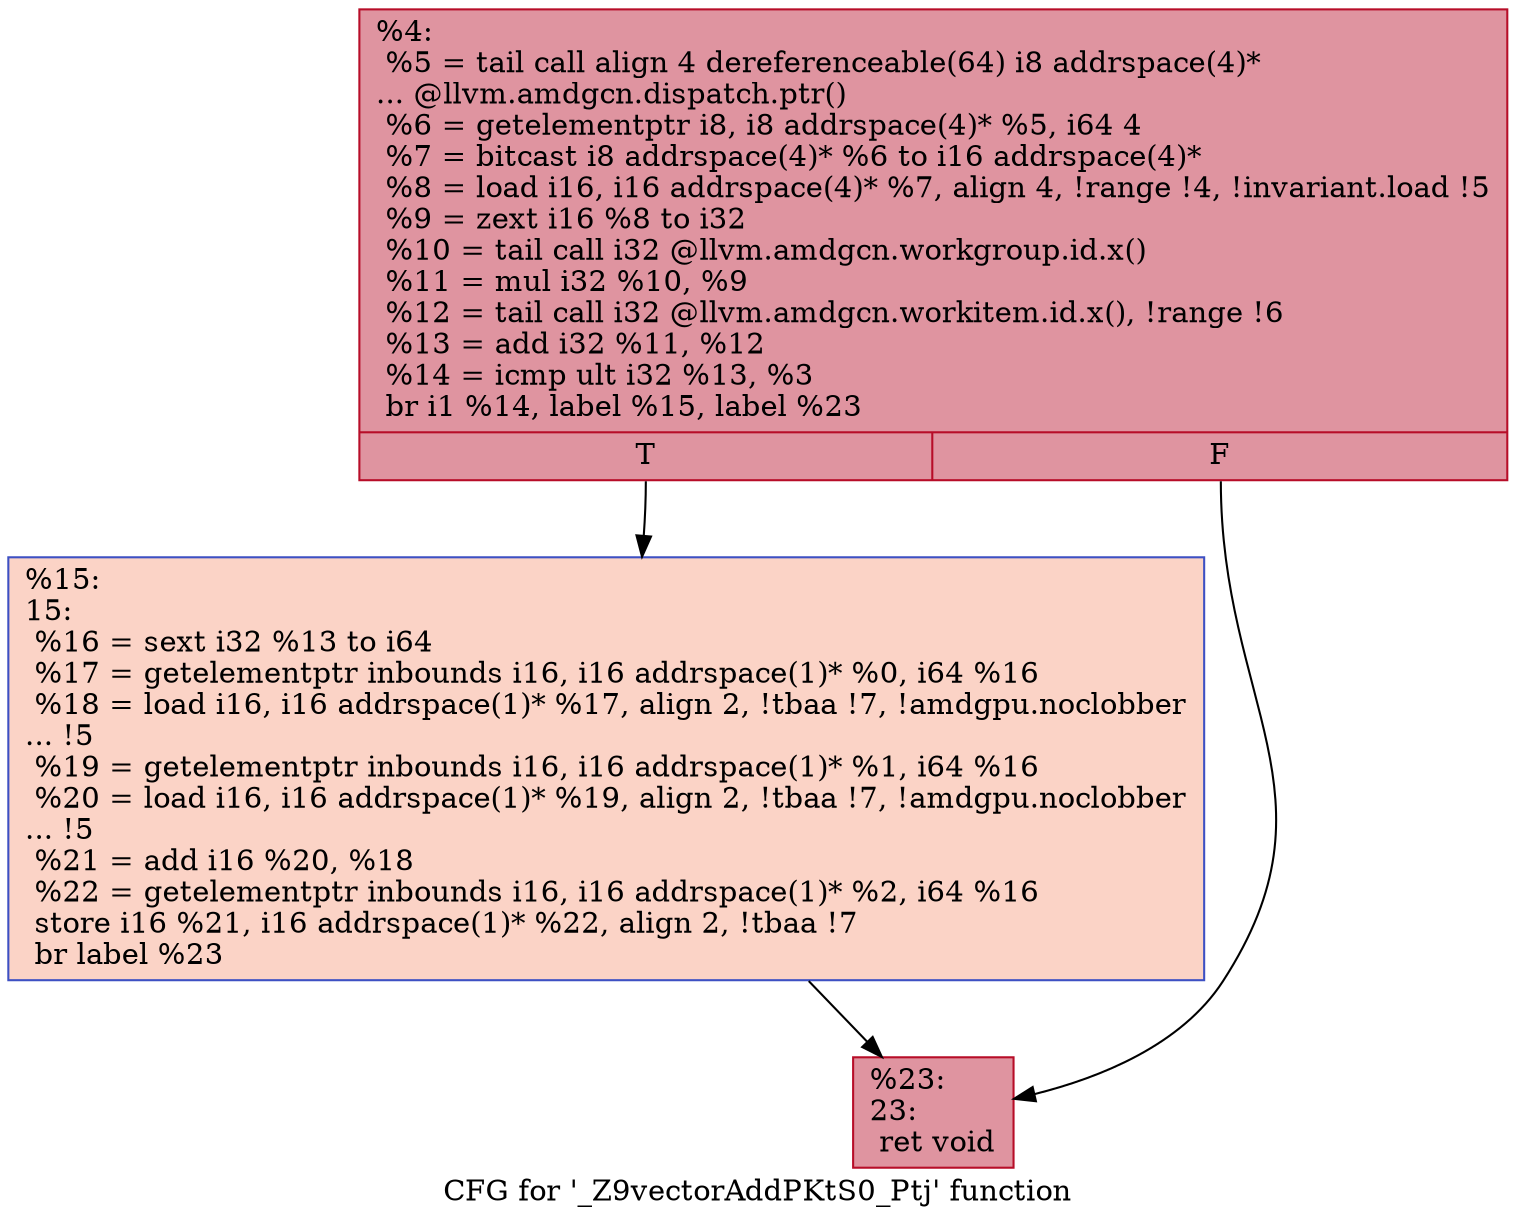 digraph "CFG for '_Z9vectorAddPKtS0_Ptj' function" {
	label="CFG for '_Z9vectorAddPKtS0_Ptj' function";

	Node0x51710e0 [shape=record,color="#b70d28ff", style=filled, fillcolor="#b70d2870",label="{%4:\l  %5 = tail call align 4 dereferenceable(64) i8 addrspace(4)*\l... @llvm.amdgcn.dispatch.ptr()\l  %6 = getelementptr i8, i8 addrspace(4)* %5, i64 4\l  %7 = bitcast i8 addrspace(4)* %6 to i16 addrspace(4)*\l  %8 = load i16, i16 addrspace(4)* %7, align 4, !range !4, !invariant.load !5\l  %9 = zext i16 %8 to i32\l  %10 = tail call i32 @llvm.amdgcn.workgroup.id.x()\l  %11 = mul i32 %10, %9\l  %12 = tail call i32 @llvm.amdgcn.workitem.id.x(), !range !6\l  %13 = add i32 %11, %12\l  %14 = icmp ult i32 %13, %3\l  br i1 %14, label %15, label %23\l|{<s0>T|<s1>F}}"];
	Node0x51710e0:s0 -> Node0x5172fe0;
	Node0x51710e0:s1 -> Node0x5173070;
	Node0x5172fe0 [shape=record,color="#3d50c3ff", style=filled, fillcolor="#f59c7d70",label="{%15:\l15:                                               \l  %16 = sext i32 %13 to i64\l  %17 = getelementptr inbounds i16, i16 addrspace(1)* %0, i64 %16\l  %18 = load i16, i16 addrspace(1)* %17, align 2, !tbaa !7, !amdgpu.noclobber\l... !5\l  %19 = getelementptr inbounds i16, i16 addrspace(1)* %1, i64 %16\l  %20 = load i16, i16 addrspace(1)* %19, align 2, !tbaa !7, !amdgpu.noclobber\l... !5\l  %21 = add i16 %20, %18\l  %22 = getelementptr inbounds i16, i16 addrspace(1)* %2, i64 %16\l  store i16 %21, i16 addrspace(1)* %22, align 2, !tbaa !7\l  br label %23\l}"];
	Node0x5172fe0 -> Node0x5173070;
	Node0x5173070 [shape=record,color="#b70d28ff", style=filled, fillcolor="#b70d2870",label="{%23:\l23:                                               \l  ret void\l}"];
}
